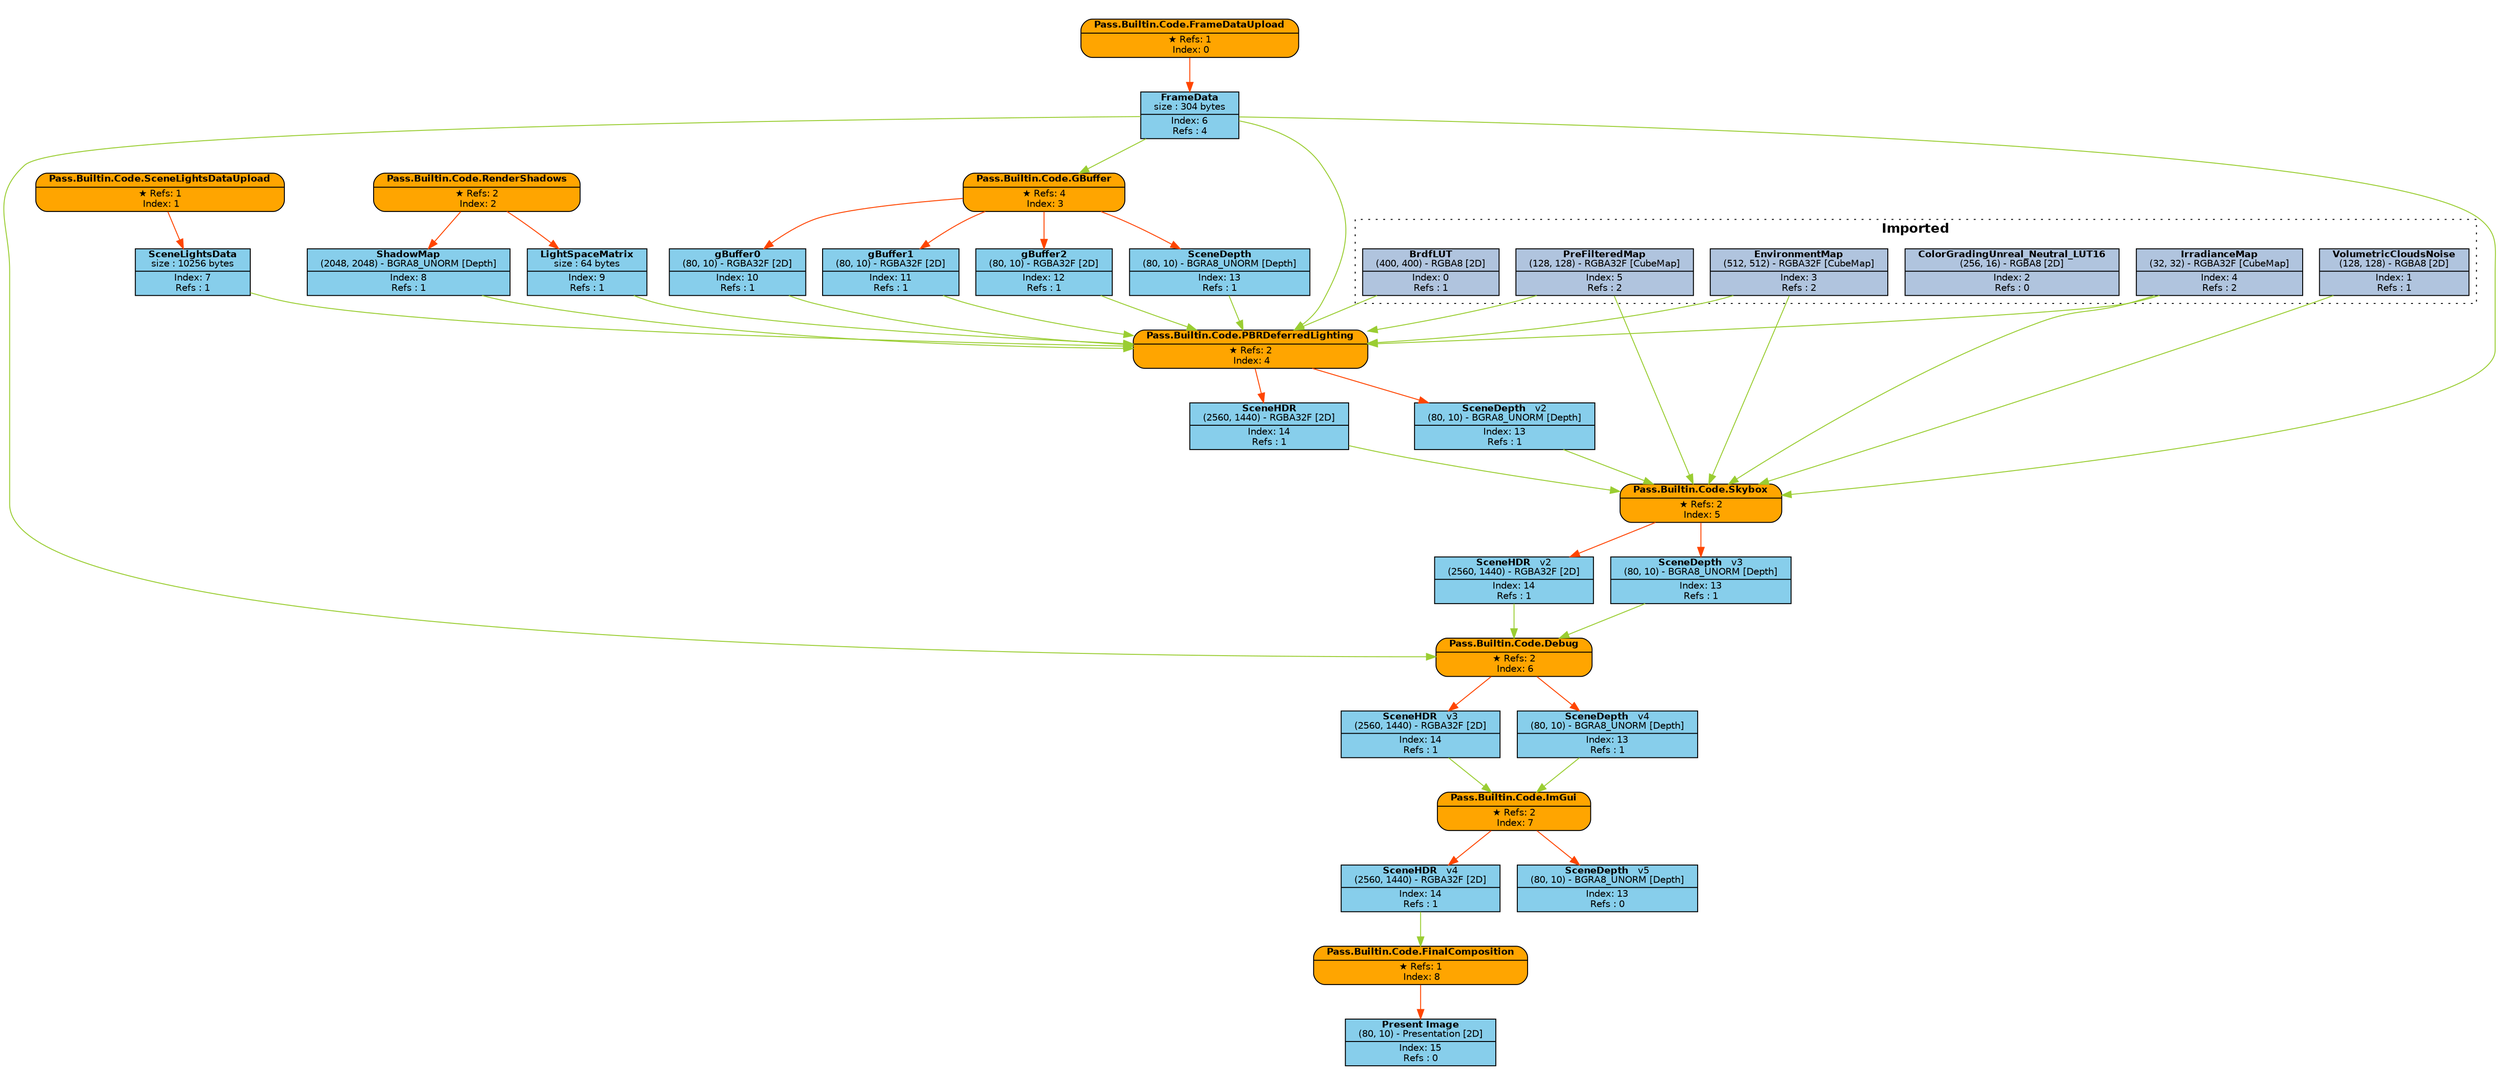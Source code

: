 digraph FrameGraph {
graph [style=invis, rankdir="TB" ordering=out, splines=spline]
node [shape=record, fontname="helvetica", fontsize=10, margin="0.2,0.03"]

P0 [label=<{ {<B>Pass.Builtin.Code.FrameDataUpload</B>} | {&#x2605; Refs: 1<BR/> Index: 0} }> style="rounded,filled", fillcolor=orange]
P1 [label=<{ {<B>Pass.Builtin.Code.SceneLightsDataUpload</B>} | {&#x2605; Refs: 1<BR/> Index: 1} }> style="rounded,filled", fillcolor=orange]
P2 [label=<{ {<B>Pass.Builtin.Code.RenderShadows</B>} | {&#x2605; Refs: 2<BR/> Index: 2} }> style="rounded,filled", fillcolor=orange]
P3 [label=<{ {<B>Pass.Builtin.Code.GBuffer</B>} | {&#x2605; Refs: 4<BR/> Index: 3} }> style="rounded,filled", fillcolor=orange]
P4 [label=<{ {<B>Pass.Builtin.Code.PBRDeferredLighting</B>} | {&#x2605; Refs: 2<BR/> Index: 4} }> style="rounded,filled", fillcolor=orange]
P5 [label=<{ {<B>Pass.Builtin.Code.Skybox</B>} | {&#x2605; Refs: 2<BR/> Index: 5} }> style="rounded,filled", fillcolor=orange]
P6 [label=<{ {<B>Pass.Builtin.Code.Debug</B>} | {&#x2605; Refs: 2<BR/> Index: 6} }> style="rounded,filled", fillcolor=orange]
P7 [label=<{ {<B>Pass.Builtin.Code.ImGui</B>} | {&#x2605; Refs: 2<BR/> Index: 7} }> style="rounded,filled", fillcolor=orange]
P8 [label=<{ {<B>Pass.Builtin.Code.FinalComposition</B>} | {&#x2605; Refs: 1<BR/> Index: 8} }> style="rounded,filled", fillcolor=orange]

R0_1 [label=<{ {<B>BrdfLUT</B><BR/>(400, 400) - RGBA8 [2D]} | {Index: 0<BR/>Refs : 1} }> style=filled, fillcolor=lightsteelblue]
R1_1 [label=<{ {<B>VolumetricCloudsNoise</B><BR/>(128, 128) - RGBA8 [2D]} | {Index: 1<BR/>Refs : 1} }> style=filled, fillcolor=lightsteelblue]
R2_1 [label=<{ {<B>ColorGradingUnreal_Neutral_LUT16</B><BR/>(256, 16) - RGBA8 [2D]} | {Index: 2<BR/>Refs : 0} }> style=filled, fillcolor=lightsteelblue]
R3_1 [label=<{ {<B>EnvironmentMap</B><BR/>(512, 512) - RGBA32F [CubeMap]} | {Index: 3<BR/>Refs : 2} }> style=filled, fillcolor=lightsteelblue]
R4_1 [label=<{ {<B>IrradianceMap</B><BR/>(32, 32) - RGBA32F [CubeMap]} | {Index: 4<BR/>Refs : 2} }> style=filled, fillcolor=lightsteelblue]
R5_1 [label=<{ {<B>PreFilteredMap</B><BR/>(128, 128) - RGBA32F [CubeMap]} | {Index: 5<BR/>Refs : 2} }> style=filled, fillcolor=lightsteelblue]
R6_1 [label=<{ {<B>FrameData</B><BR/>size : 304 bytes} | {Index: 6<BR/>Refs : 4} }> style=filled, fillcolor=skyblue]
R7_1 [label=<{ {<B>SceneLightsData</B><BR/>size : 10256 bytes} | {Index: 7<BR/>Refs : 1} }> style=filled, fillcolor=skyblue]
R8_1 [label=<{ {<B>ShadowMap</B><BR/>(2048, 2048) - BGRA8_UNORM [Depth]} | {Index: 8<BR/>Refs : 1} }> style=filled, fillcolor=skyblue]
R9_1 [label=<{ {<B>LightSpaceMatrix</B><BR/>size : 64 bytes} | {Index: 9<BR/>Refs : 1} }> style=filled, fillcolor=skyblue]
R10_1 [label=<{ {<B>gBuffer0</B><BR/>(80, 10) - RGBA32F [2D]} | {Index: 10<BR/>Refs : 1} }> style=filled, fillcolor=skyblue]
R11_1 [label=<{ {<B>gBuffer1</B><BR/>(80, 10) - RGBA32F [2D]} | {Index: 11<BR/>Refs : 1} }> style=filled, fillcolor=skyblue]
R12_1 [label=<{ {<B>gBuffer2</B><BR/>(80, 10) - RGBA32F [2D]} | {Index: 12<BR/>Refs : 1} }> style=filled, fillcolor=skyblue]
R13_1 [label=<{ {<B>SceneDepth</B><BR/>(80, 10) - BGRA8_UNORM [Depth]} | {Index: 13<BR/>Refs : 1} }> style=filled, fillcolor=skyblue]
R14_1 [label=<{ {<B>SceneHDR</B><BR/>(2560, 1440) - RGBA32F [2D]} | {Index: 14<BR/>Refs : 1} }> style=filled, fillcolor=skyblue]
R13_2 [label=<{ {<B>SceneDepth</B>   <FONT>v2</FONT><BR/>(80, 10) - BGRA8_UNORM [Depth]} | {Index: 13<BR/>Refs : 1} }> style=filled, fillcolor=skyblue]
R14_2 [label=<{ {<B>SceneHDR</B>   <FONT>v2</FONT><BR/>(2560, 1440) - RGBA32F [2D]} | {Index: 14<BR/>Refs : 1} }> style=filled, fillcolor=skyblue]
R13_3 [label=<{ {<B>SceneDepth</B>   <FONT>v3</FONT><BR/>(80, 10) - BGRA8_UNORM [Depth]} | {Index: 13<BR/>Refs : 1} }> style=filled, fillcolor=skyblue]
R14_3 [label=<{ {<B>SceneHDR</B>   <FONT>v3</FONT><BR/>(2560, 1440) - RGBA32F [2D]} | {Index: 14<BR/>Refs : 1} }> style=filled, fillcolor=skyblue]
R13_4 [label=<{ {<B>SceneDepth</B>   <FONT>v4</FONT><BR/>(80, 10) - BGRA8_UNORM [Depth]} | {Index: 13<BR/>Refs : 1} }> style=filled, fillcolor=skyblue]
R14_4 [label=<{ {<B>SceneHDR</B>   <FONT>v4</FONT><BR/>(2560, 1440) - RGBA32F [2D]} | {Index: 14<BR/>Refs : 1} }> style=filled, fillcolor=skyblue]
R13_5 [label=<{ {<B>SceneDepth</B>   <FONT>v5</FONT><BR/>(80, 10) - BGRA8_UNORM [Depth]} | {Index: 13<BR/>Refs : 0} }> style=filled, fillcolor=skyblue]
R15_1 [label=<{ {<B>Present Image</B><BR/>(80, 10) - Presentation [2D]} | {Index: 15<BR/>Refs : 0} }> style=filled, fillcolor=skyblue]

P0 -> { R6_1 } [color=orangered]
P1 -> { R7_1 } [color=orangered]
P2 -> { R8_1 R9_1 } [color=orangered]
P3 -> { R10_1 R11_1 R12_1 R13_1 } [color=orangered]
P4 -> { R14_1 R13_2 } [color=orangered]
P5 -> { R14_2 R13_3 } [color=orangered]
P6 -> { R14_3 R13_4 } [color=orangered]
P7 -> { R14_4 R13_5 } [color=orangered]
P8 -> { R15_1 } [color=orangered]

R0_1 -> { P4 } [color=olivedrab3]
R1_1 -> { P5 } [color=olivedrab3]
R2_1 -> { } [color=olivedrab3]
R3_1 -> { P4 P5 } [color=olivedrab3]
R4_1 -> { P4 P5 } [color=olivedrab3]
R5_1 -> { P4 P5 } [color=olivedrab3]
R6_1 -> { P3 P4 P5 P6 } [color=olivedrab3]
R7_1 -> { P4 } [color=olivedrab3]
R8_1 -> { P4 } [color=olivedrab3]
R9_1 -> { P4 } [color=olivedrab3]
R10_1 -> { P4 } [color=olivedrab3]
R11_1 -> { P4 } [color=olivedrab3]
R12_1 -> { P4 } [color=olivedrab3]
R13_1 -> { P4 } [color=olivedrab3]
R14_1 -> { P5 } [color=olivedrab3]
R13_2 -> { P5 } [color=olivedrab3]
R14_2 -> { P6 } [color=olivedrab3]
R13_3 -> { P6 } [color=olivedrab3]
R14_3 -> { P7 } [color=olivedrab3]
R13_4 -> { P7 } [color=olivedrab3]
R14_4 -> { P8 } [color=olivedrab3]
R13_5 -> { } [color=olivedrab3]
R15_1 -> { } [color=olivedrab3]

subgraph cluster_0 {
P0 R6_1 
}
subgraph cluster_1 {
P1 R7_1 
}
subgraph cluster_2 {
P2 R8_1 R9_1 
}
subgraph cluster_3 {
P3 R10_1 R11_1 R12_1 R13_1 
}
subgraph cluster_4 {
P4 R14_1 
}
subgraph cluster_5 {
P5 
}
subgraph cluster_6 {
P6 
}
subgraph cluster_7 {
P7 
}
subgraph cluster_8 {
P8 R15_1 
}

subgraph cluster_imported_resources {
graph [style=dotted, fontname="helvetica", label=< <B>Imported</B> >]
R0_1 R1_1 R2_1 R3_1 R4_1 R5_1 
}

}